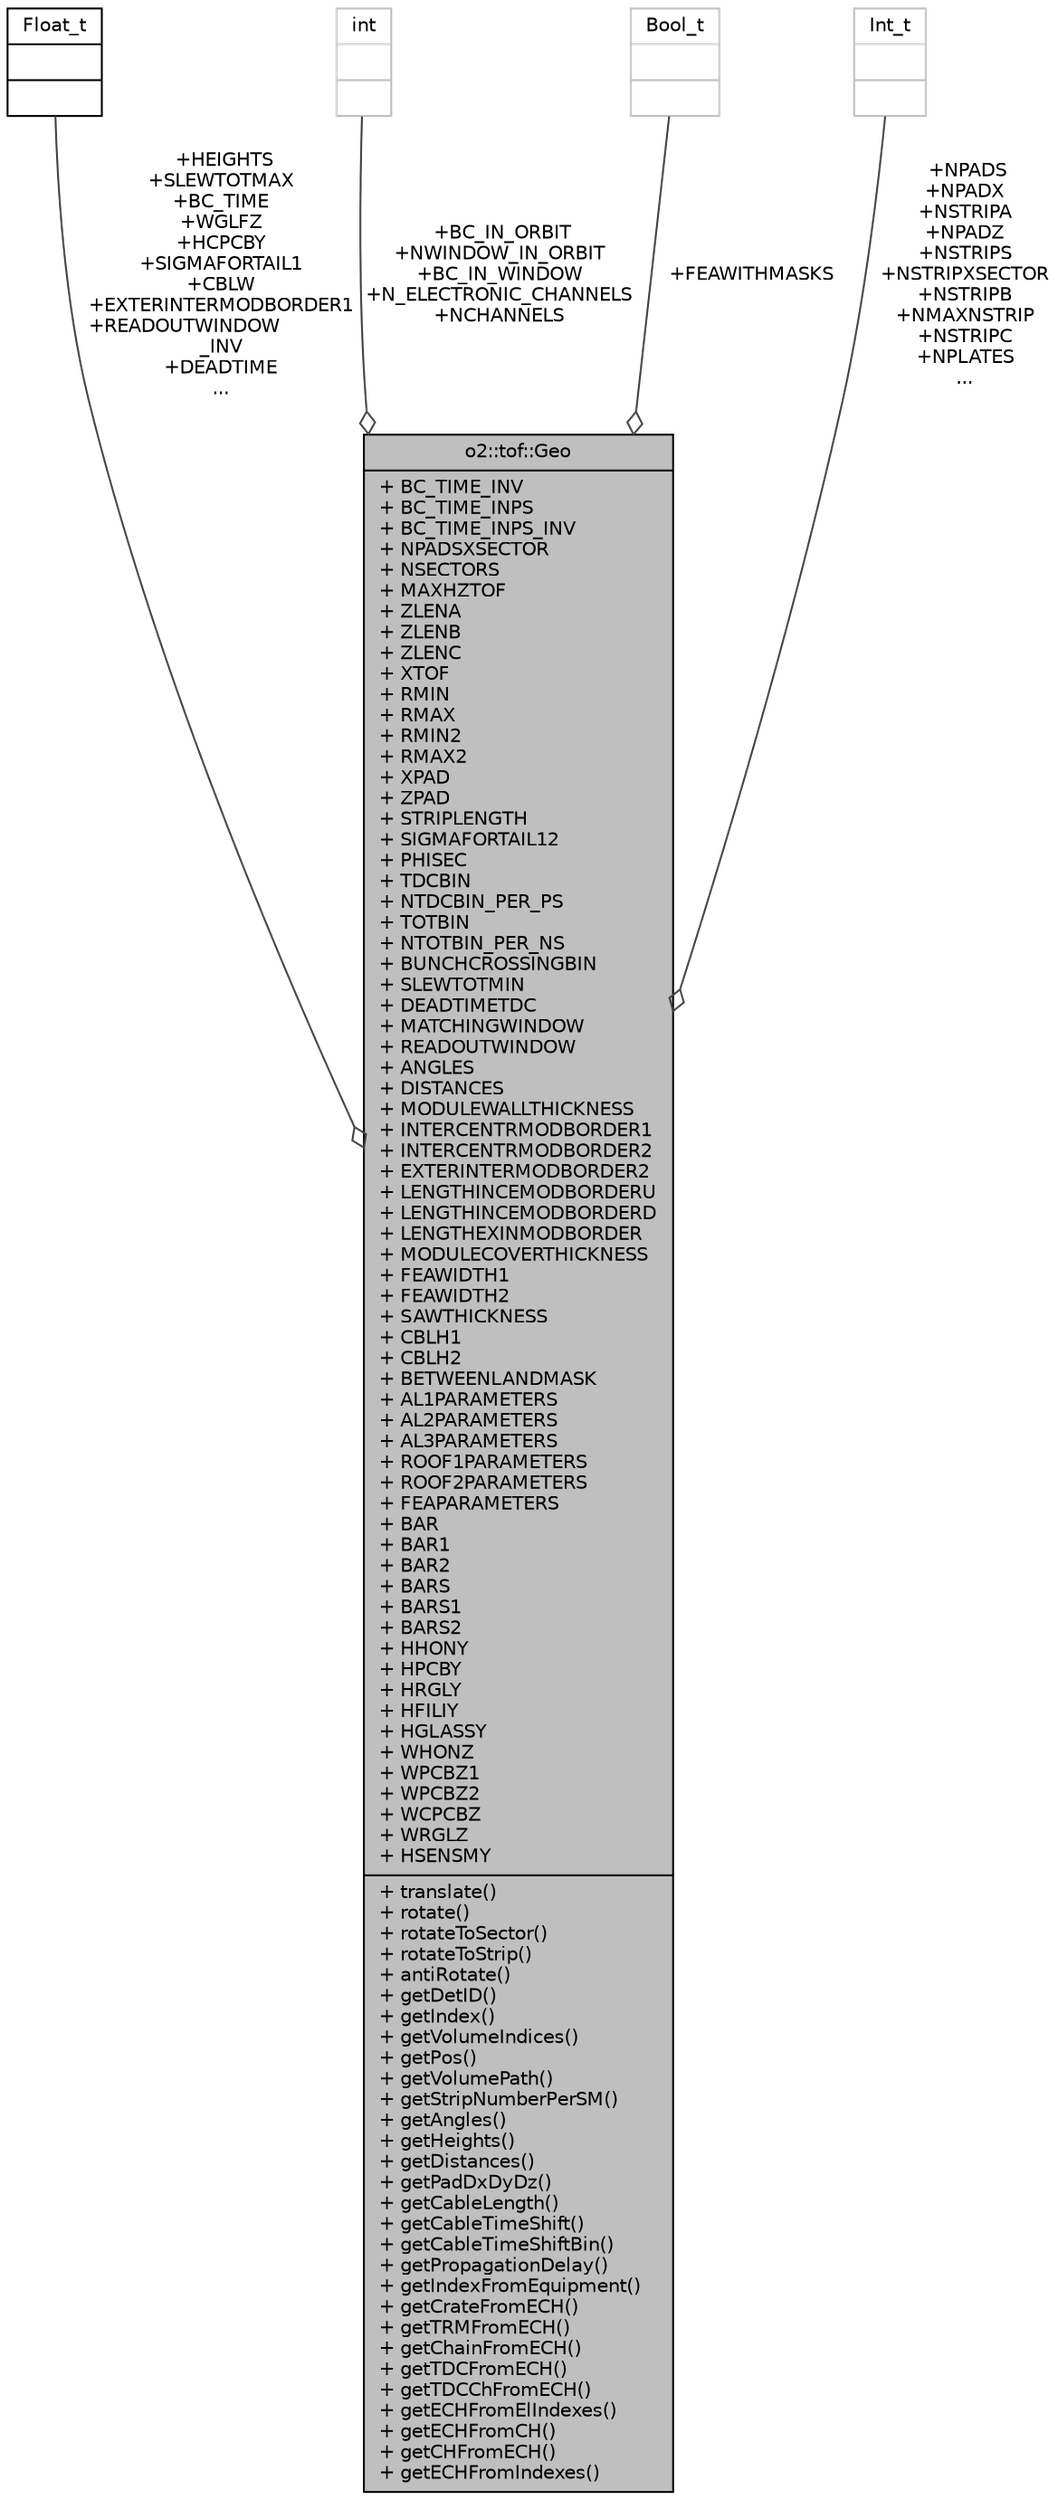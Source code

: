 digraph "o2::tof::Geo"
{
 // INTERACTIVE_SVG=YES
  bgcolor="transparent";
  edge [fontname="Helvetica",fontsize="10",labelfontname="Helvetica",labelfontsize="10"];
  node [fontname="Helvetica",fontsize="10",shape=record];
  Node1 [label="{o2::tof::Geo\n|+ BC_TIME_INV\l+ BC_TIME_INPS\l+ BC_TIME_INPS_INV\l+ NPADSXSECTOR\l+ NSECTORS\l+ MAXHZTOF\l+ ZLENA\l+ ZLENB\l+ ZLENC\l+ XTOF\l+ RMIN\l+ RMAX\l+ RMIN2\l+ RMAX2\l+ XPAD\l+ ZPAD\l+ STRIPLENGTH\l+ SIGMAFORTAIL12\l+ PHISEC\l+ TDCBIN\l+ NTDCBIN_PER_PS\l+ TOTBIN\l+ NTOTBIN_PER_NS\l+ BUNCHCROSSINGBIN\l+ SLEWTOTMIN\l+ DEADTIMETDC\l+ MATCHINGWINDOW\l+ READOUTWINDOW\l+ ANGLES\l+ DISTANCES\l+ MODULEWALLTHICKNESS\l+ INTERCENTRMODBORDER1\l+ INTERCENTRMODBORDER2\l+ EXTERINTERMODBORDER2\l+ LENGTHINCEMODBORDERU\l+ LENGTHINCEMODBORDERD\l+ LENGTHEXINMODBORDER\l+ MODULECOVERTHICKNESS\l+ FEAWIDTH1\l+ FEAWIDTH2\l+ SAWTHICKNESS\l+ CBLH1\l+ CBLH2\l+ BETWEENLANDMASK\l+ AL1PARAMETERS\l+ AL2PARAMETERS\l+ AL3PARAMETERS\l+ ROOF1PARAMETERS\l+ ROOF2PARAMETERS\l+ FEAPARAMETERS\l+ BAR\l+ BAR1\l+ BAR2\l+ BARS\l+ BARS1\l+ BARS2\l+ HHONY\l+ HPCBY\l+ HRGLY\l+ HFILIY\l+ HGLASSY\l+ WHONZ\l+ WPCBZ1\l+ WPCBZ2\l+ WCPCBZ\l+ WRGLZ\l+ HSENSMY\l|+ translate()\l+ rotate()\l+ rotateToSector()\l+ rotateToStrip()\l+ antiRotate()\l+ getDetID()\l+ getIndex()\l+ getVolumeIndices()\l+ getPos()\l+ getVolumePath()\l+ getStripNumberPerSM()\l+ getAngles()\l+ getHeights()\l+ getDistances()\l+ getPadDxDyDz()\l+ getCableLength()\l+ getCableTimeShift()\l+ getCableTimeShiftBin()\l+ getPropagationDelay()\l+ getIndexFromEquipment()\l+ getCrateFromECH()\l+ getTRMFromECH()\l+ getChainFromECH()\l+ getTDCFromECH()\l+ getTDCChFromECH()\l+ getECHFromElIndexes()\l+ getECHFromCH()\l+ getCHFromECH()\l+ getECHFromIndexes()\l}",height=0.2,width=0.4,color="black", fillcolor="grey75", style="filled", fontcolor="black"];
  Node2 -> Node1 [color="grey25",fontsize="10",style="solid",label=" +HEIGHTS\n+SLEWTOTMAX\n+BC_TIME\n+WGLFZ\n+HCPCBY\n+SIGMAFORTAIL1\n+CBLW\n+EXTERINTERMODBORDER1\n+READOUTWINDOW\l_INV\n+DEADTIME\n..." ,arrowhead="odiamond",fontname="Helvetica"];
  Node2 [label="{Float_t\n||}",height=0.2,width=0.4,color="black",URL="$d9/d7d/classFloat__t.html"];
  Node3 -> Node1 [color="grey25",fontsize="10",style="solid",label=" +BC_IN_ORBIT\n+NWINDOW_IN_ORBIT\n+BC_IN_WINDOW\n+N_ELECTRONIC_CHANNELS\n+NCHANNELS" ,arrowhead="odiamond",fontname="Helvetica"];
  Node3 [label="{int\n||}",height=0.2,width=0.4,color="grey75"];
  Node4 -> Node1 [color="grey25",fontsize="10",style="solid",label=" +FEAWITHMASKS" ,arrowhead="odiamond",fontname="Helvetica"];
  Node4 [label="{Bool_t\n||}",height=0.2,width=0.4,color="grey75"];
  Node5 -> Node1 [color="grey25",fontsize="10",style="solid",label=" +NPADS\n+NPADX\n+NSTRIPA\n+NPADZ\n+NSTRIPS\n+NSTRIPXSECTOR\n+NSTRIPB\n+NMAXNSTRIP\n+NSTRIPC\n+NPLATES\n..." ,arrowhead="odiamond",fontname="Helvetica"];
  Node5 [label="{Int_t\n||}",height=0.2,width=0.4,color="grey75"];
}
